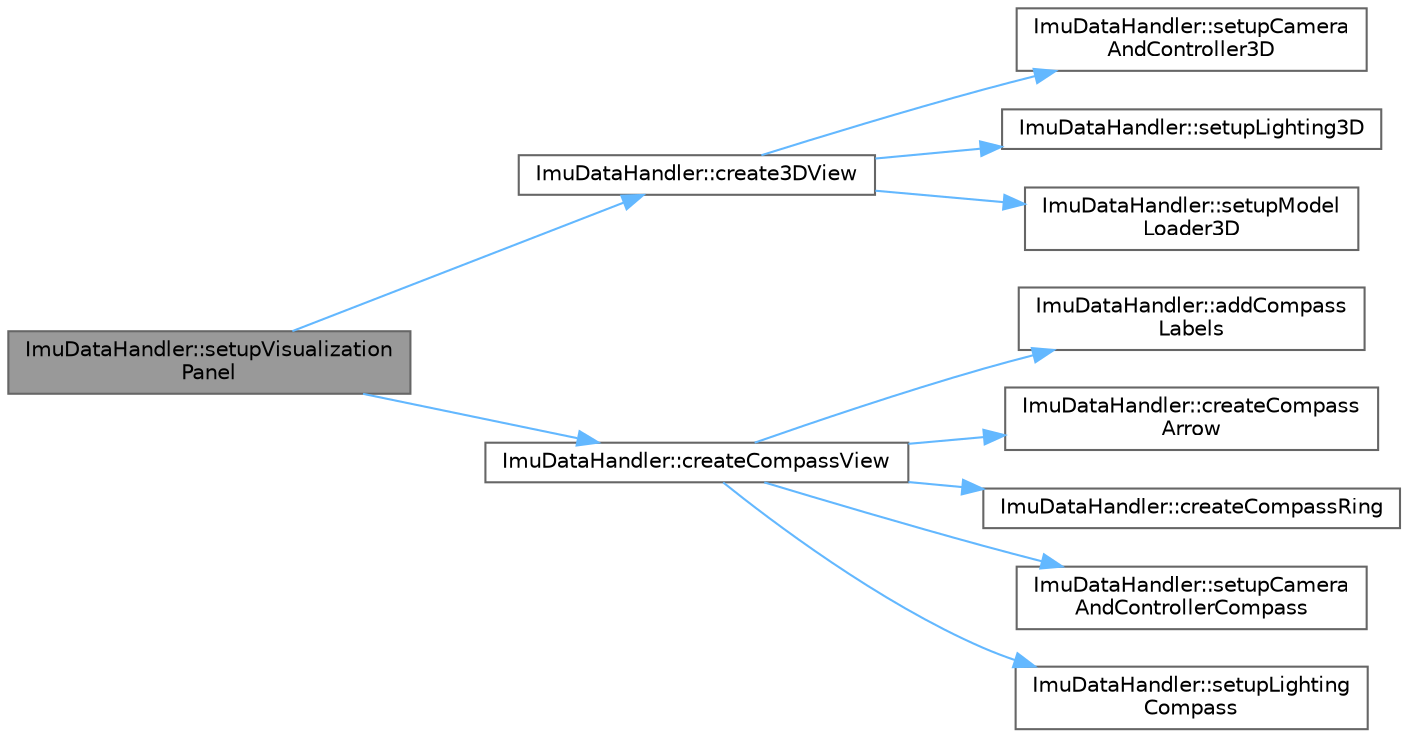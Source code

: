 digraph "ImuDataHandler::setupVisualizationPanel"
{
 // LATEX_PDF_SIZE
  bgcolor="transparent";
  edge [fontname=Helvetica,fontsize=10,labelfontname=Helvetica,labelfontsize=10];
  node [fontname=Helvetica,fontsize=10,shape=box,height=0.2,width=0.4];
  rankdir="LR";
  Node1 [id="Node000001",label="ImuDataHandler::setupVisualization\lPanel",height=0.2,width=0.4,color="gray40", fillcolor="grey60", style="filled", fontcolor="black",tooltip="Konfiguruje prawy panel wizualizacji, zawierający model 3D i kompas."];
  Node1 -> Node2 [id="edge1_Node000001_Node000002",color="steelblue1",style="solid",tooltip=" "];
  Node2 [id="Node000002",label="ImuDataHandler::create3DView",height=0.2,width=0.4,color="grey40", fillcolor="white", style="filled",URL="$class_imu_data_handler.html#aa577768c3943c9ab20d01449a2abc5b4",tooltip="Tworzy widok 3D (Qt3DWindow w kontenerze QWidget) do wyświetlania modelu urządzenia."];
  Node2 -> Node3 [id="edge2_Node000002_Node000003",color="steelblue1",style="solid",tooltip=" "];
  Node3 [id="Node000003",label="ImuDataHandler::setupCamera\lAndController3D",height=0.2,width=0.4,color="grey40", fillcolor="white", style="filled",URL="$class_imu_data_handler.html#a4754002ef74444e87ff8a32e8a47a149",tooltip="Konfiguruje kamerę i kontroler orbity dla widoku modelu 3D."];
  Node2 -> Node4 [id="edge3_Node000002_Node000004",color="steelblue1",style="solid",tooltip=" "];
  Node4 [id="Node000004",label="ImuDataHandler::setupLighting3D",height=0.2,width=0.4,color="grey40", fillcolor="white", style="filled",URL="$class_imu_data_handler.html#a3b0df574f13907172df13ec93ab4430c",tooltip="Konfiguruje oświetlenie kierunkowe dla sceny modelu 3D."];
  Node2 -> Node5 [id="edge4_Node000002_Node000005",color="steelblue1",style="solid",tooltip=" "];
  Node5 [id="Node000005",label="ImuDataHandler::setupModel\lLoader3D",height=0.2,width=0.4,color="grey40", fillcolor="white", style="filled",URL="$class_imu_data_handler.html#ab5824452fd383d251cb5651a8db52d79",tooltip="Konfiguruje ładowanie modelu 3D (np. z pliku .dae) do sceny."];
  Node1 -> Node6 [id="edge5_Node000001_Node000006",color="steelblue1",style="solid",tooltip=" "];
  Node6 [id="Node000006",label="ImuDataHandler::createCompassView",height=0.2,width=0.4,color="grey40", fillcolor="white", style="filled",URL="$class_imu_data_handler.html#a015c4523ec22dfe00e7128f4081c9a66",tooltip="Tworzy widok 3D (Qt3DWindow w kontenerze QWidget) dla kompasu."];
  Node6 -> Node7 [id="edge6_Node000006_Node000007",color="steelblue1",style="solid",tooltip=" "];
  Node7 [id="Node000007",label="ImuDataHandler::addCompass\lLabels",height=0.2,width=0.4,color="grey40", fillcolor="white", style="filled",URL="$class_imu_data_handler.html#a6f5931bf0e948c1f34c5f8079f04d310",tooltip="Dodaje tekstowe etykiety kierunków (N, E, S, W) do sceny kompasu."];
  Node6 -> Node8 [id="edge7_Node000006_Node000008",color="steelblue1",style="solid",tooltip=" "];
  Node8 [id="Node000008",label="ImuDataHandler::createCompass\lArrow",height=0.2,width=0.4,color="grey40", fillcolor="white", style="filled",URL="$class_imu_data_handler.html#a8ecf69a4d883f09b5123b57937a973c9",tooltip="Tworzy graficzną strzałkę kompasu jako element sceny 3D."];
  Node6 -> Node9 [id="edge8_Node000006_Node000009",color="steelblue1",style="solid",tooltip=" "];
  Node9 [id="Node000009",label="ImuDataHandler::createCompassRing",height=0.2,width=0.4,color="grey40", fillcolor="white", style="filled",URL="$class_imu_data_handler.html#ae9fc18fee49df95c702ce5f89147920f",tooltip="Tworzy graficzny pierścień kompasu jako element sceny 3D."];
  Node6 -> Node10 [id="edge9_Node000006_Node000010",color="steelblue1",style="solid",tooltip=" "];
  Node10 [id="Node000010",label="ImuDataHandler::setupCamera\lAndControllerCompass",height=0.2,width=0.4,color="grey40", fillcolor="white", style="filled",URL="$class_imu_data_handler.html#a8cc085ea14f6988b41b2a731968027a7",tooltip="Konfiguruje kamerę i (nieinteraktywny) kontroler orbity dla widoku kompasu."];
  Node6 -> Node11 [id="edge10_Node000006_Node000011",color="steelblue1",style="solid",tooltip=" "];
  Node11 [id="Node000011",label="ImuDataHandler::setupLighting\lCompass",height=0.2,width=0.4,color="grey40", fillcolor="white", style="filled",URL="$class_imu_data_handler.html#a3f683011837380b0d2ea575ad5b07ce9",tooltip="Konfiguruje oświetlenie kierunkowe dla sceny kompasu."];
}
